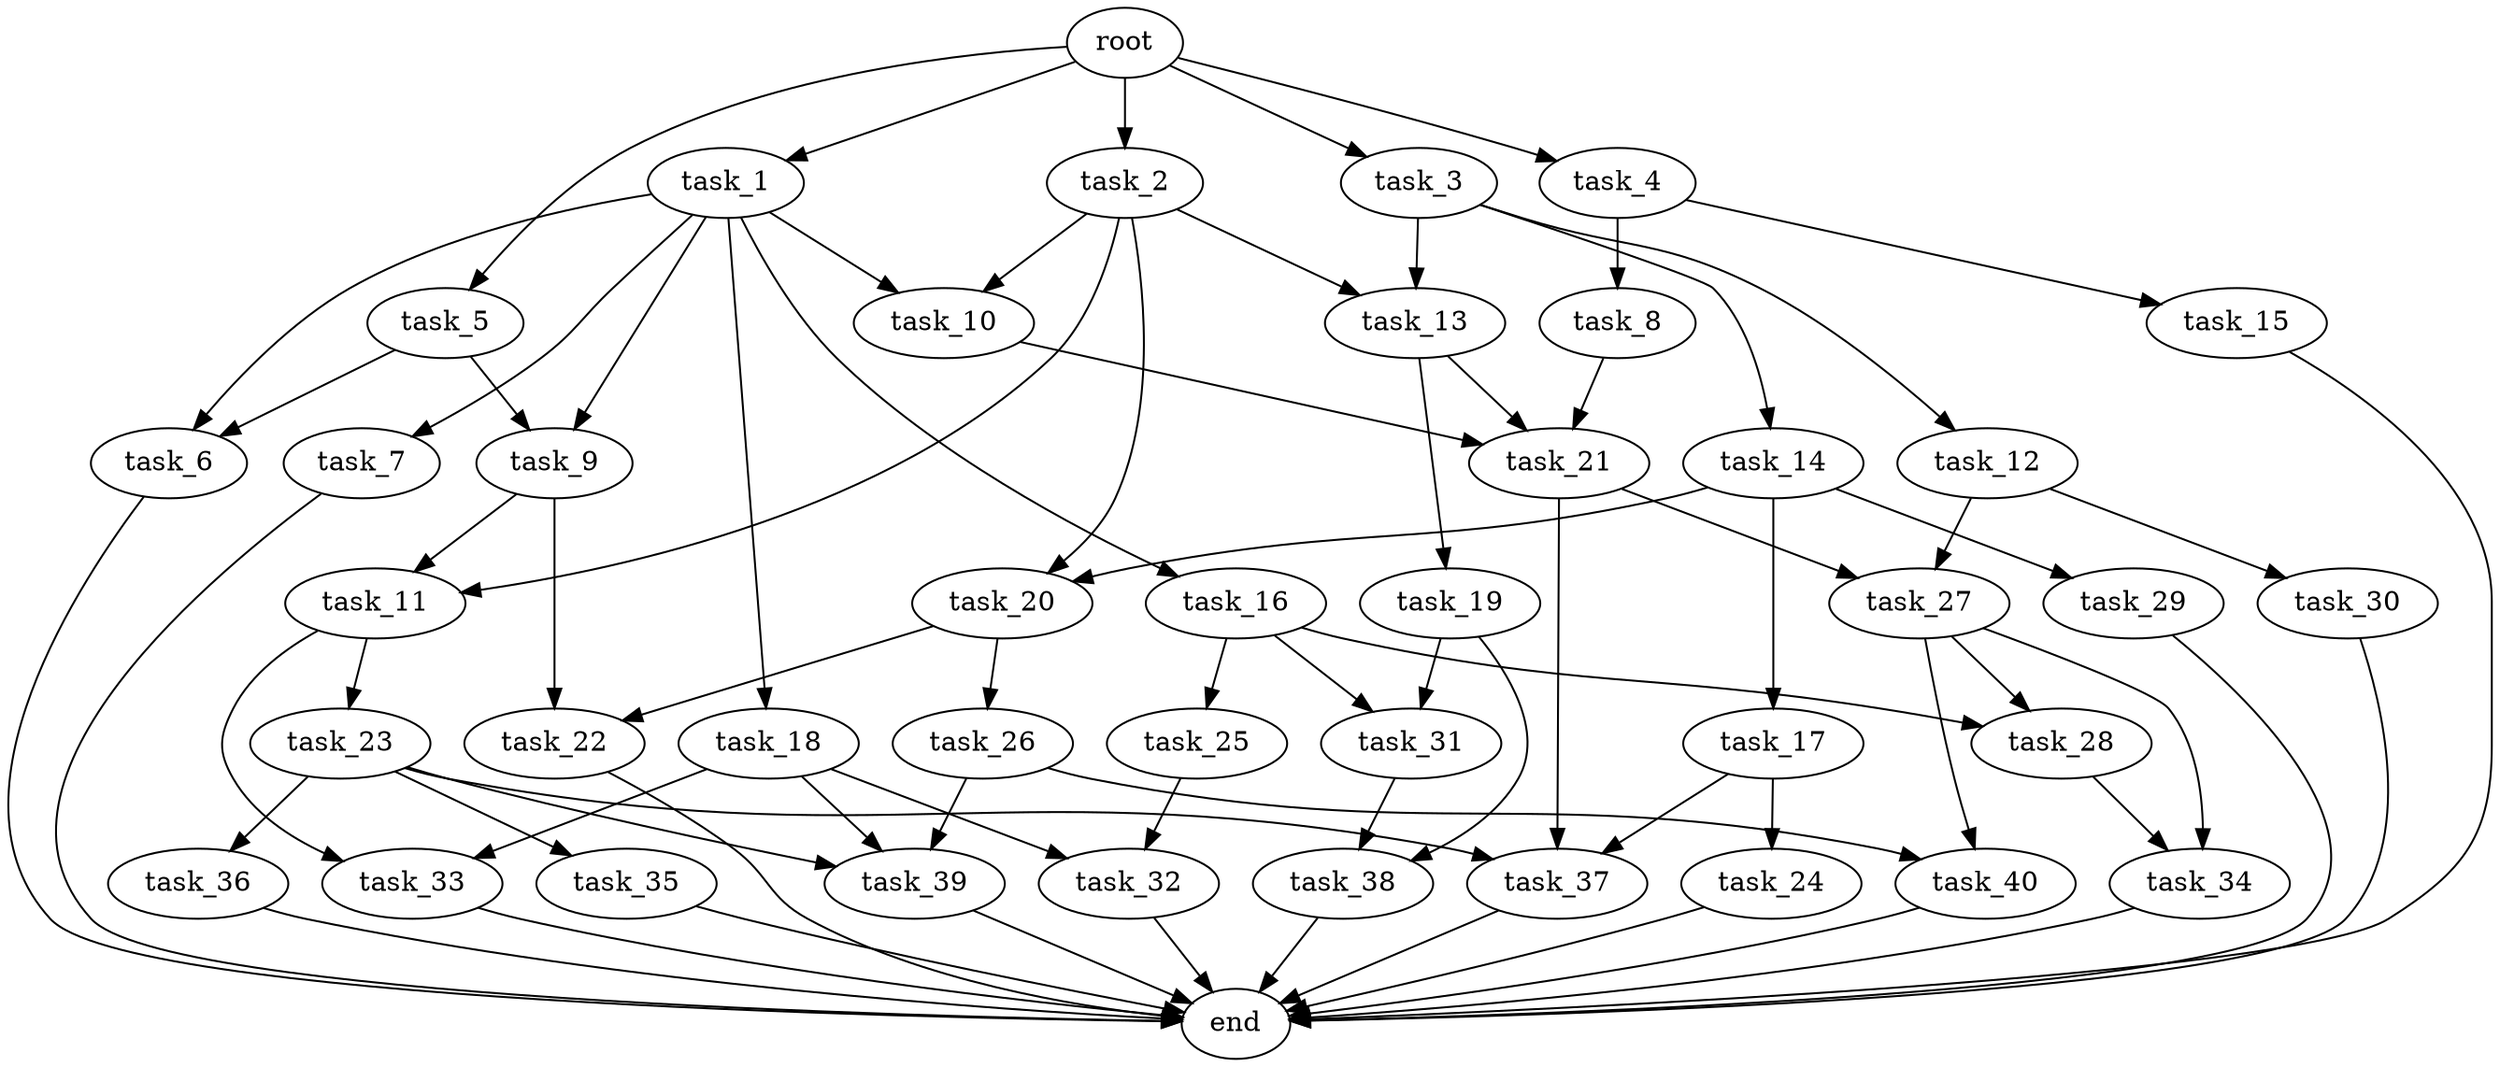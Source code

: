 digraph G {
  root [size="0.000000e+00"];
  task_1 [size="4.817606e+09"];
  task_2 [size="9.436121e+09"];
  task_3 [size="1.744636e+09"];
  task_4 [size="3.908757e+09"];
  task_5 [size="2.785993e+09"];
  task_6 [size="3.213550e+09"];
  task_7 [size="5.900074e+09"];
  task_8 [size="1.610184e+08"];
  task_9 [size="7.981034e+09"];
  task_10 [size="5.815929e+09"];
  task_11 [size="2.204525e+09"];
  task_12 [size="5.336772e+09"];
  task_13 [size="2.619241e+09"];
  task_14 [size="4.273983e+09"];
  task_15 [size="3.047942e+09"];
  task_16 [size="8.464453e+09"];
  task_17 [size="6.351275e+09"];
  task_18 [size="7.370655e+09"];
  task_19 [size="2.936707e+09"];
  task_20 [size="4.556651e+09"];
  task_21 [size="9.561894e+09"];
  task_22 [size="5.225980e+09"];
  task_23 [size="2.758798e+09"];
  task_24 [size="4.570907e+09"];
  task_25 [size="3.962397e+09"];
  task_26 [size="3.752390e+09"];
  task_27 [size="5.422780e+09"];
  task_28 [size="4.514271e+09"];
  task_29 [size="6.518600e+09"];
  task_30 [size="8.561535e+09"];
  task_31 [size="8.784824e+09"];
  task_32 [size="2.564816e+09"];
  task_33 [size="4.141524e+09"];
  task_34 [size="4.674071e+09"];
  task_35 [size="6.794686e+09"];
  task_36 [size="3.877607e+09"];
  task_37 [size="2.339167e+09"];
  task_38 [size="5.534973e+09"];
  task_39 [size="8.091543e+09"];
  task_40 [size="9.646792e+09"];
  end [size="0.000000e+00"];

  root -> task_1 [size="1.000000e-12"];
  root -> task_2 [size="1.000000e-12"];
  root -> task_3 [size="1.000000e-12"];
  root -> task_4 [size="1.000000e-12"];
  root -> task_5 [size="1.000000e-12"];
  task_1 -> task_6 [size="1.606775e+08"];
  task_1 -> task_7 [size="5.900074e+08"];
  task_1 -> task_9 [size="3.990517e+08"];
  task_1 -> task_10 [size="2.907964e+08"];
  task_1 -> task_16 [size="8.464453e+08"];
  task_1 -> task_18 [size="7.370655e+08"];
  task_2 -> task_10 [size="2.907964e+08"];
  task_2 -> task_11 [size="1.102262e+08"];
  task_2 -> task_13 [size="1.309620e+08"];
  task_2 -> task_20 [size="2.278326e+08"];
  task_3 -> task_12 [size="5.336772e+08"];
  task_3 -> task_13 [size="1.309620e+08"];
  task_3 -> task_14 [size="4.273983e+08"];
  task_4 -> task_8 [size="1.610184e+07"];
  task_4 -> task_15 [size="3.047942e+08"];
  task_5 -> task_6 [size="1.606775e+08"];
  task_5 -> task_9 [size="3.990517e+08"];
  task_6 -> end [size="1.000000e-12"];
  task_7 -> end [size="1.000000e-12"];
  task_8 -> task_21 [size="3.187298e+08"];
  task_9 -> task_11 [size="1.102262e+08"];
  task_9 -> task_22 [size="2.612990e+08"];
  task_10 -> task_21 [size="3.187298e+08"];
  task_11 -> task_23 [size="2.758798e+08"];
  task_11 -> task_33 [size="2.070762e+08"];
  task_12 -> task_27 [size="2.711390e+08"];
  task_12 -> task_30 [size="8.561535e+08"];
  task_13 -> task_19 [size="2.936707e+08"];
  task_13 -> task_21 [size="3.187298e+08"];
  task_14 -> task_17 [size="6.351275e+08"];
  task_14 -> task_20 [size="2.278326e+08"];
  task_14 -> task_29 [size="6.518600e+08"];
  task_15 -> end [size="1.000000e-12"];
  task_16 -> task_25 [size="3.962397e+08"];
  task_16 -> task_28 [size="2.257136e+08"];
  task_16 -> task_31 [size="4.392412e+08"];
  task_17 -> task_24 [size="4.570907e+08"];
  task_17 -> task_37 [size="7.797222e+07"];
  task_18 -> task_32 [size="1.282408e+08"];
  task_18 -> task_33 [size="2.070762e+08"];
  task_18 -> task_39 [size="2.697181e+08"];
  task_19 -> task_31 [size="4.392412e+08"];
  task_19 -> task_38 [size="2.767487e+08"];
  task_20 -> task_22 [size="2.612990e+08"];
  task_20 -> task_26 [size="3.752390e+08"];
  task_21 -> task_27 [size="2.711390e+08"];
  task_21 -> task_37 [size="7.797222e+07"];
  task_22 -> end [size="1.000000e-12"];
  task_23 -> task_35 [size="6.794686e+08"];
  task_23 -> task_36 [size="3.877607e+08"];
  task_23 -> task_37 [size="7.797222e+07"];
  task_23 -> task_39 [size="2.697181e+08"];
  task_24 -> end [size="1.000000e-12"];
  task_25 -> task_32 [size="1.282408e+08"];
  task_26 -> task_39 [size="2.697181e+08"];
  task_26 -> task_40 [size="4.823396e+08"];
  task_27 -> task_28 [size="2.257136e+08"];
  task_27 -> task_34 [size="2.337035e+08"];
  task_27 -> task_40 [size="4.823396e+08"];
  task_28 -> task_34 [size="2.337035e+08"];
  task_29 -> end [size="1.000000e-12"];
  task_30 -> end [size="1.000000e-12"];
  task_31 -> task_38 [size="2.767487e+08"];
  task_32 -> end [size="1.000000e-12"];
  task_33 -> end [size="1.000000e-12"];
  task_34 -> end [size="1.000000e-12"];
  task_35 -> end [size="1.000000e-12"];
  task_36 -> end [size="1.000000e-12"];
  task_37 -> end [size="1.000000e-12"];
  task_38 -> end [size="1.000000e-12"];
  task_39 -> end [size="1.000000e-12"];
  task_40 -> end [size="1.000000e-12"];
}
